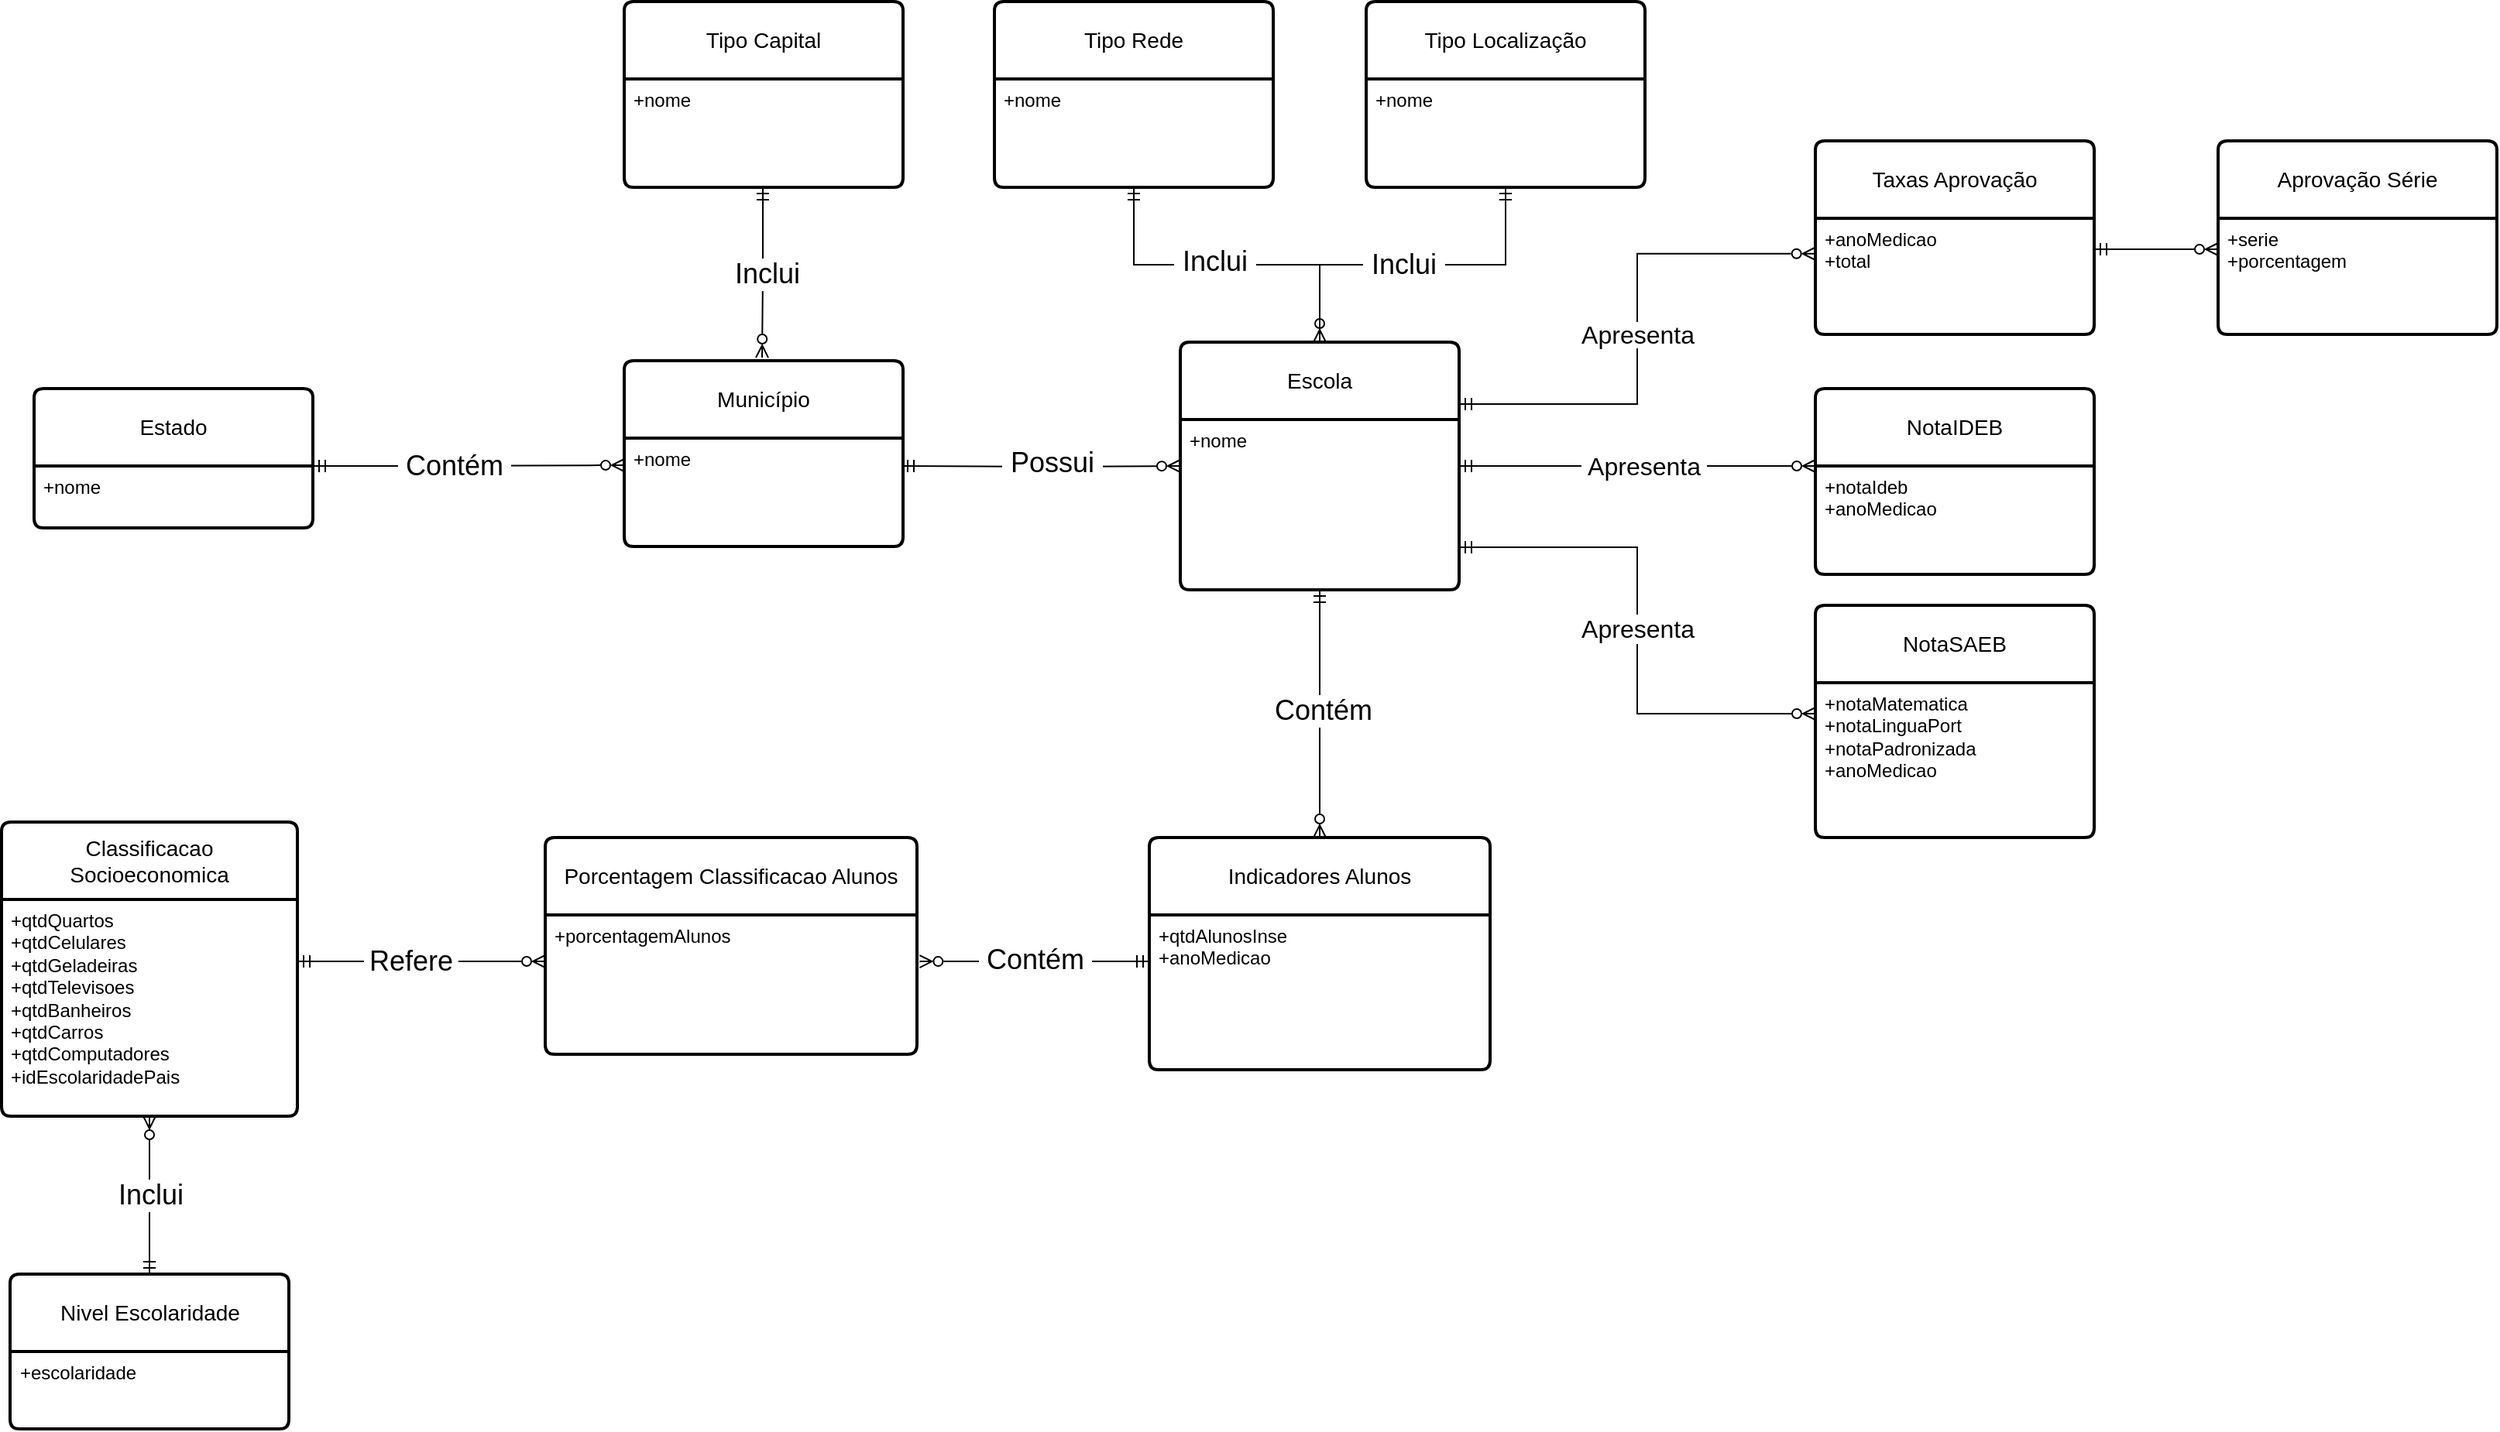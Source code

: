 <mxfile version="27.1.4">
  <diagram id="R2lEEEUBdFMjLlhIrx00" name="Page-1">
    <mxGraphModel grid="1" page="1" gridSize="10" guides="1" tooltips="1" connect="1" arrows="1" fold="1" pageScale="1" pageWidth="850" pageHeight="1100" math="0" shadow="0" extFonts="Permanent Marker^https://fonts.googleapis.com/css?family=Permanent+Marker">
      <root>
        <mxCell id="0" />
        <mxCell id="1" parent="0" />
        <mxCell id="bp-_i-nZnpSGkfUgX30I-4" style="edgeStyle=orthogonalEdgeStyle;rounded=0;orthogonalLoop=1;jettySize=auto;html=1;endArrow=ERmandOne;endFill=0;startArrow=ERzeroToMany;startFill=0;" edge="1" parent="1">
          <mxGeometry relative="1" as="geometry">
            <mxPoint x="600" y="140" as="sourcePoint" />
            <mxPoint x="600.5" y="30" as="targetPoint" />
          </mxGeometry>
        </mxCell>
        <mxCell id="bp-_i-nZnpSGkfUgX30I-5" value="&lt;font style=&quot;font-size: 18px;&quot;&gt;Inclui&lt;/font&gt;" style="edgeLabel;html=1;align=center;verticalAlign=middle;resizable=0;points=[];" connectable="0" vertex="1" parent="bp-_i-nZnpSGkfUgX30I-4">
          <mxGeometry x="-0.132" y="-1" relative="1" as="geometry">
            <mxPoint x="1" y="-6" as="offset" />
          </mxGeometry>
        </mxCell>
        <mxCell id="_K7Lu5_fgnSbYeF6RcqC-18" value="Estado" style="swimlane;childLayout=stackLayout;horizontal=1;startSize=50;horizontalStack=0;rounded=1;fontSize=14;fontStyle=0;strokeWidth=2;resizeParent=0;resizeLast=1;shadow=0;dashed=0;align=center;arcSize=4;whiteSpace=wrap;html=1;" vertex="1" parent="1">
          <mxGeometry x="130" y="160" width="180" height="90" as="geometry" />
        </mxCell>
        <mxCell id="_K7Lu5_fgnSbYeF6RcqC-19" value="&lt;div&gt;+nome&lt;/div&gt;" style="align=left;strokeColor=none;fillColor=none;spacingLeft=4;spacingRight=4;fontSize=12;verticalAlign=top;resizable=0;rotatable=0;part=1;html=1;whiteSpace=wrap;" vertex="1" parent="_K7Lu5_fgnSbYeF6RcqC-18">
          <mxGeometry y="50" width="180" height="40" as="geometry" />
        </mxCell>
        <mxCell id="_K7Lu5_fgnSbYeF6RcqC-20" value="Município" style="swimlane;childLayout=stackLayout;horizontal=1;startSize=50;horizontalStack=0;rounded=1;fontSize=14;fontStyle=0;strokeWidth=2;resizeParent=0;resizeLast=1;shadow=0;dashed=0;align=center;arcSize=4;whiteSpace=wrap;html=1;" vertex="1" parent="1">
          <mxGeometry x="511" y="142" width="180" height="120" as="geometry">
            <mxRectangle x="510" y="130" width="100" height="50" as="alternateBounds" />
          </mxGeometry>
        </mxCell>
        <mxCell id="_K7Lu5_fgnSbYeF6RcqC-21" value="&lt;div&gt;&lt;div&gt;+nome&lt;/div&gt;&lt;/div&gt;&lt;div&gt;&lt;br&gt;&lt;/div&gt;" style="align=left;strokeColor=none;fillColor=none;spacingLeft=4;spacingRight=4;fontSize=12;verticalAlign=top;resizable=0;rotatable=0;part=1;html=1;whiteSpace=wrap;" vertex="1" parent="_K7Lu5_fgnSbYeF6RcqC-20">
          <mxGeometry y="50" width="180" height="70" as="geometry" />
        </mxCell>
        <mxCell id="d9zty1aXlyZeRV89UqdJ-1" style="edgeStyle=orthogonalEdgeStyle;rounded=0;orthogonalLoop=1;jettySize=auto;html=1;exitX=0.5;exitY=0;exitDx=0;exitDy=0;entryX=0.5;entryY=1;entryDx=0;entryDy=0;endArrow=ERmandOne;endFill=0;startArrow=ERzeroToMany;startFill=0;" edge="1" parent="1" source="_K7Lu5_fgnSbYeF6RcqC-22" target="d9zty1aXlyZeRV89UqdJ-3">
          <mxGeometry relative="1" as="geometry">
            <mxPoint x="840" y="40" as="targetPoint" />
          </mxGeometry>
        </mxCell>
        <mxCell id="d9zty1aXlyZeRV89UqdJ-7" value="&lt;font style=&quot;font-size: 18px;&quot;&gt;&amp;nbsp;Inclui&amp;nbsp;&lt;/font&gt;" style="edgeLabel;html=1;align=center;verticalAlign=middle;resizable=0;points=[];" connectable="0" vertex="1" parent="d9zty1aXlyZeRV89UqdJ-1">
          <mxGeometry x="0.077" y="-2" relative="1" as="geometry">
            <mxPoint as="offset" />
          </mxGeometry>
        </mxCell>
        <mxCell id="d9zty1aXlyZeRV89UqdJ-6" style="edgeStyle=orthogonalEdgeStyle;rounded=0;orthogonalLoop=1;jettySize=auto;html=1;exitX=0.5;exitY=0;exitDx=0;exitDy=0;entryX=0.5;entryY=1;entryDx=0;entryDy=0;endArrow=ERmandOne;endFill=0;" edge="1" parent="1" source="_K7Lu5_fgnSbYeF6RcqC-22" target="d9zty1aXlyZeRV89UqdJ-5">
          <mxGeometry relative="1" as="geometry" />
        </mxCell>
        <mxCell id="d9zty1aXlyZeRV89UqdJ-8" value="&lt;font style=&quot;font-size: 18px;&quot;&gt;&amp;nbsp;Inclui&amp;nbsp;&lt;/font&gt;" style="edgeLabel;html=1;align=center;verticalAlign=middle;resizable=0;points=[];" connectable="0" vertex="1" parent="d9zty1aXlyZeRV89UqdJ-6">
          <mxGeometry x="-0.053" relative="1" as="geometry">
            <mxPoint as="offset" />
          </mxGeometry>
        </mxCell>
        <mxCell id="_K7Lu5_fgnSbYeF6RcqC-22" value="Escola" style="swimlane;childLayout=stackLayout;horizontal=1;startSize=50;horizontalStack=0;rounded=1;fontSize=14;fontStyle=0;strokeWidth=2;resizeParent=0;resizeLast=1;shadow=0;dashed=0;align=center;arcSize=4;whiteSpace=wrap;html=1;" vertex="1" parent="1">
          <mxGeometry x="870" y="130" width="180" height="160" as="geometry" />
        </mxCell>
        <mxCell id="_K7Lu5_fgnSbYeF6RcqC-23" value="&lt;div&gt;&lt;span style=&quot;background-color: transparent; color: light-dark(rgb(0, 0, 0), rgb(255, 255, 255));&quot;&gt;+nome&lt;/span&gt;&lt;/div&gt;" style="align=left;strokeColor=none;fillColor=none;spacingLeft=4;spacingRight=4;fontSize=12;verticalAlign=top;resizable=0;rotatable=0;part=1;html=1;whiteSpace=wrap;" vertex="1" parent="_K7Lu5_fgnSbYeF6RcqC-22">
          <mxGeometry y="50" width="180" height="110" as="geometry" />
        </mxCell>
        <mxCell id="_K7Lu5_fgnSbYeF6RcqC-24" value="Classificacao Socioeconomica" style="swimlane;childLayout=stackLayout;horizontal=1;startSize=50;horizontalStack=0;rounded=1;fontSize=14;fontStyle=0;strokeWidth=2;resizeParent=0;resizeLast=1;shadow=0;dashed=0;align=center;arcSize=4;whiteSpace=wrap;html=1;" vertex="1" parent="1">
          <mxGeometry x="109" y="440" width="191" height="190" as="geometry" />
        </mxCell>
        <mxCell id="_K7Lu5_fgnSbYeF6RcqC-25" value="&lt;div&gt;&lt;span style=&quot;background-color: transparent; color: light-dark(rgb(0, 0, 0), rgb(255, 255, 255));&quot;&gt;+qtdQuartos&lt;/span&gt;&lt;/div&gt;&lt;div&gt;+qtdCelulares&lt;/div&gt;&lt;div&gt;&lt;span style=&quot;background-color: transparent; color: light-dark(rgb(0, 0, 0), rgb(255, 255, 255));&quot;&gt;+qtdGeladeiras&lt;/span&gt;&lt;/div&gt;&lt;div&gt;+qtdTelevisoes&lt;/div&gt;&lt;div&gt;&lt;div&gt;&lt;span style=&quot;background-color: transparent; color: light-dark(rgb(0, 0, 0), rgb(255, 255, 255));&quot;&gt;+qtdBanheiros&lt;/span&gt;&lt;/div&gt;&lt;/div&gt;&lt;div&gt;&lt;span style=&quot;background-color: transparent; color: light-dark(rgb(0, 0, 0), rgb(255, 255, 255));&quot;&gt;+qtdCarros&lt;/span&gt;&lt;/div&gt;&lt;div&gt;+qtdComputadores&lt;/div&gt;&lt;div&gt;&lt;div&gt;+idEscolaridadePais&lt;/div&gt;&lt;/div&gt;&lt;div&gt;&lt;br&gt;&lt;/div&gt;" style="align=left;strokeColor=none;fillColor=none;spacingLeft=4;spacingRight=4;fontSize=12;verticalAlign=top;resizable=0;rotatable=0;part=1;html=1;whiteSpace=wrap;" vertex="1" parent="_K7Lu5_fgnSbYeF6RcqC-24">
          <mxGeometry y="50" width="191" height="140" as="geometry" />
        </mxCell>
        <mxCell id="vZmYM2gl9rFCmFoGzBrW-1" value="NotaSAEB" style="swimlane;childLayout=stackLayout;horizontal=1;startSize=50;horizontalStack=0;rounded=1;fontSize=14;fontStyle=0;strokeWidth=2;resizeParent=0;resizeLast=1;shadow=0;dashed=0;align=center;arcSize=4;whiteSpace=wrap;html=1;" vertex="1" parent="1">
          <mxGeometry x="1280" y="300" width="180" height="150" as="geometry" />
        </mxCell>
        <mxCell id="vZmYM2gl9rFCmFoGzBrW-2" value="&lt;div&gt;&lt;div&gt;&lt;span style=&quot;background-color: transparent; color: light-dark(rgb(0, 0, 0), rgb(255, 255, 255));&quot;&gt;+notaMatematica&lt;/span&gt;&lt;/div&gt;&lt;div&gt;+notaLinguaPort&lt;/div&gt;&lt;div&gt;+notaPadronizada&lt;/div&gt;&lt;div&gt;+anoMedicao&lt;/div&gt;&lt;/div&gt;" style="align=left;strokeColor=none;fillColor=none;spacingLeft=4;spacingRight=4;fontSize=12;verticalAlign=top;resizable=0;rotatable=0;part=1;html=1;whiteSpace=wrap;" vertex="1" parent="vZmYM2gl9rFCmFoGzBrW-1">
          <mxGeometry y="50" width="180" height="100" as="geometry" />
        </mxCell>
        <mxCell id="vZmYM2gl9rFCmFoGzBrW-3" value="NotaIDEB" style="swimlane;childLayout=stackLayout;horizontal=1;startSize=50;horizontalStack=0;rounded=1;fontSize=14;fontStyle=0;strokeWidth=2;resizeParent=0;resizeLast=1;shadow=0;dashed=0;align=center;arcSize=4;whiteSpace=wrap;html=1;" vertex="1" parent="1">
          <mxGeometry x="1280" y="160" width="180" height="120" as="geometry" />
        </mxCell>
        <mxCell id="vZmYM2gl9rFCmFoGzBrW-4" value="&lt;div&gt;&lt;span style=&quot;background-color: transparent; color: light-dark(rgb(0, 0, 0), rgb(255, 255, 255));&quot;&gt;+notaIdeb&lt;/span&gt;&lt;div&gt;&lt;div&gt;&lt;span style=&quot;background-color: transparent; color: light-dark(rgb(0, 0, 0), rgb(255, 255, 255));&quot;&gt;+anoMedicao&lt;/span&gt;&lt;/div&gt;&lt;/div&gt;&lt;/div&gt;" style="align=left;strokeColor=none;fillColor=none;spacingLeft=4;spacingRight=4;fontSize=12;verticalAlign=top;resizable=0;rotatable=0;part=1;html=1;whiteSpace=wrap;" vertex="1" parent="vZmYM2gl9rFCmFoGzBrW-3">
          <mxGeometry y="50" width="180" height="70" as="geometry" />
        </mxCell>
        <mxCell id="vZmYM2gl9rFCmFoGzBrW-5" value="Taxas Aprovação" style="swimlane;childLayout=stackLayout;horizontal=1;startSize=50;horizontalStack=0;rounded=1;fontSize=14;fontStyle=0;strokeWidth=2;resizeParent=0;resizeLast=1;shadow=0;dashed=0;align=center;arcSize=4;whiteSpace=wrap;html=1;" vertex="1" parent="1">
          <mxGeometry x="1280" width="180" height="125" as="geometry" />
        </mxCell>
        <mxCell id="vZmYM2gl9rFCmFoGzBrW-6" value="&lt;div&gt;&lt;div&gt;&lt;div&gt;&lt;span style=&quot;background-color: transparent; color: light-dark(rgb(0, 0, 0), rgb(255, 255, 255));&quot;&gt;+anoMedicao&lt;/span&gt;&lt;/div&gt;&lt;/div&gt;&lt;/div&gt;&lt;div&gt;&lt;span style=&quot;background-color: transparent; color: light-dark(rgb(0, 0, 0), rgb(255, 255, 255));&quot;&gt;+total&lt;/span&gt;&lt;/div&gt;" style="align=left;strokeColor=none;fillColor=none;spacingLeft=4;spacingRight=4;fontSize=12;verticalAlign=top;resizable=0;rotatable=0;part=1;html=1;whiteSpace=wrap;" vertex="1" parent="vZmYM2gl9rFCmFoGzBrW-5">
          <mxGeometry y="50" width="180" height="75" as="geometry" />
        </mxCell>
        <mxCell id="vZmYM2gl9rFCmFoGzBrW-7" value="Nivel Escolaridade" style="swimlane;childLayout=stackLayout;horizontal=1;startSize=50;horizontalStack=0;rounded=1;fontSize=14;fontStyle=0;strokeWidth=2;resizeParent=0;resizeLast=1;shadow=0;dashed=0;align=center;arcSize=4;whiteSpace=wrap;html=1;" vertex="1" parent="1">
          <mxGeometry x="114.5" y="732" width="180" height="100" as="geometry" />
        </mxCell>
        <mxCell id="vZmYM2gl9rFCmFoGzBrW-8" value="&lt;div&gt;&lt;span style=&quot;background-color: transparent; color: light-dark(rgb(0, 0, 0), rgb(255, 255, 255));&quot;&gt;+escolaridade&lt;/span&gt;&lt;/div&gt;" style="align=left;strokeColor=none;fillColor=none;spacingLeft=4;spacingRight=4;fontSize=12;verticalAlign=top;resizable=0;rotatable=0;part=1;html=1;whiteSpace=wrap;" vertex="1" parent="vZmYM2gl9rFCmFoGzBrW-7">
          <mxGeometry y="50" width="180" height="50" as="geometry" />
        </mxCell>
        <mxCell id="bcHV9fjEORENjAKYMDBM-1" style="edgeStyle=orthogonalEdgeStyle;rounded=0;orthogonalLoop=1;jettySize=auto;html=1;entryX=0;entryY=0.25;entryDx=0;entryDy=0;endArrow=ERzeroToMany;endFill=0;startArrow=ERmandOne;startFill=0;" edge="1" parent="1" source="_K7Lu5_fgnSbYeF6RcqC-19" target="_K7Lu5_fgnSbYeF6RcqC-21">
          <mxGeometry relative="1" as="geometry">
            <Array as="points">
              <mxPoint x="360" y="210" />
              <mxPoint x="360" y="210" />
            </Array>
          </mxGeometry>
        </mxCell>
        <mxCell id="M1kJ2RKUKYVJJ8QImk8B-1" value="&lt;span style=&quot;font-size: 18px;&quot;&gt;&amp;nbsp;Contém&amp;nbsp;&lt;/span&gt;" style="edgeLabel;html=1;align=center;verticalAlign=middle;resizable=0;points=[];" vertex="1" connectable="0" parent="bcHV9fjEORENjAKYMDBM-1">
          <mxGeometry x="-0.25" y="1" relative="1" as="geometry">
            <mxPoint x="15" y="1" as="offset" />
          </mxGeometry>
        </mxCell>
        <mxCell id="bcHV9fjEORENjAKYMDBM-2" style="edgeStyle=orthogonalEdgeStyle;rounded=0;orthogonalLoop=1;jettySize=auto;html=1;entryX=0;entryY=0.5;entryDx=0;entryDy=0;endArrow=ERzeroToMany;endFill=0;startArrow=ERmandOne;startFill=0;" edge="1" parent="1" target="_K7Lu5_fgnSbYeF6RcqC-22">
          <mxGeometry relative="1" as="geometry">
            <mxPoint x="690.0" y="210.0" as="sourcePoint" />
            <mxPoint x="850.0" y="210.0" as="targetPoint" />
          </mxGeometry>
        </mxCell>
        <mxCell id="M1kJ2RKUKYVJJ8QImk8B-2" value="&lt;font style=&quot;font-size: 18px;&quot;&gt;&amp;nbsp;Possui&amp;nbsp;&lt;/font&gt;" style="edgeLabel;html=1;align=center;verticalAlign=middle;resizable=0;points=[];" vertex="1" connectable="0" parent="bcHV9fjEORENjAKYMDBM-2">
          <mxGeometry x="0.079" y="2" relative="1" as="geometry">
            <mxPoint as="offset" />
          </mxGeometry>
        </mxCell>
        <mxCell id="bcHV9fjEORENjAKYMDBM-4" value="Indicadores Alunos" style="swimlane;childLayout=stackLayout;horizontal=1;startSize=50;horizontalStack=0;rounded=1;fontSize=14;fontStyle=0;strokeWidth=2;resizeParent=0;resizeLast=1;shadow=0;dashed=0;align=center;arcSize=4;whiteSpace=wrap;html=1;" vertex="1" parent="1">
          <mxGeometry x="850" y="450" width="220" height="150" as="geometry" />
        </mxCell>
        <mxCell id="bcHV9fjEORENjAKYMDBM-5" value="&lt;div&gt;&lt;div&gt;&lt;div&gt;+qtdAlunosInse&lt;/div&gt;&lt;/div&gt;&lt;div&gt;+anoMedicao&lt;/div&gt;&lt;/div&gt;" style="align=left;strokeColor=none;fillColor=none;spacingLeft=4;spacingRight=4;fontSize=12;verticalAlign=top;resizable=0;rotatable=0;part=1;html=1;whiteSpace=wrap;" vertex="1" parent="bcHV9fjEORENjAKYMDBM-4">
          <mxGeometry y="50" width="220" height="100" as="geometry" />
        </mxCell>
        <mxCell id="M1kJ2RKUKYVJJ8QImk8B-3" style="edgeStyle=orthogonalEdgeStyle;rounded=0;orthogonalLoop=1;jettySize=auto;html=1;entryX=0.5;entryY=0;entryDx=0;entryDy=0;endArrow=ERzeroToMany;endFill=0;startArrow=ERmandOne;startFill=0;exitX=0.5;exitY=1;exitDx=0;exitDy=0;" edge="1" parent="1" source="_K7Lu5_fgnSbYeF6RcqC-23" target="bcHV9fjEORENjAKYMDBM-4">
          <mxGeometry relative="1" as="geometry">
            <mxPoint x="960" y="400" as="sourcePoint" />
            <Array as="points" />
          </mxGeometry>
        </mxCell>
        <mxCell id="M1kJ2RKUKYVJJ8QImk8B-43" value="Text" style="edgeLabel;html=1;align=center;verticalAlign=middle;resizable=0;points=[];" vertex="1" connectable="0" parent="M1kJ2RKUKYVJJ8QImk8B-3">
          <mxGeometry x="-0.027" y="2" relative="1" as="geometry">
            <mxPoint as="offset" />
          </mxGeometry>
        </mxCell>
        <mxCell id="M1kJ2RKUKYVJJ8QImk8B-44" value="&lt;font style=&quot;font-size: 18px;&quot;&gt;Contém&lt;/font&gt;" style="edgeLabel;html=1;align=center;verticalAlign=middle;resizable=0;points=[];" vertex="1" connectable="0" parent="M1kJ2RKUKYVJJ8QImk8B-3">
          <mxGeometry x="-0.027" y="2" relative="1" as="geometry">
            <mxPoint as="offset" />
          </mxGeometry>
        </mxCell>
        <mxCell id="Gy-nNBS9HgDsBIhfv153-1" value="Porcentagem Classificacao Alunos" style="swimlane;childLayout=stackLayout;horizontal=1;startSize=50;horizontalStack=0;rounded=1;fontSize=14;fontStyle=0;strokeWidth=2;resizeParent=0;resizeLast=1;shadow=0;dashed=0;align=center;arcSize=4;whiteSpace=wrap;html=1;" vertex="1" parent="1">
          <mxGeometry x="460" y="450" width="240" height="140" as="geometry" />
        </mxCell>
        <mxCell id="Gy-nNBS9HgDsBIhfv153-2" value="&lt;div&gt;&lt;span style=&quot;background-color: transparent; color: light-dark(rgb(0, 0, 0), rgb(255, 255, 255));&quot;&gt;+porcentagemAlunos&lt;/span&gt;&lt;/div&gt;" style="align=left;strokeColor=none;fillColor=none;spacingLeft=4;spacingRight=4;fontSize=12;verticalAlign=top;resizable=0;rotatable=0;part=1;html=1;whiteSpace=wrap;" vertex="1" parent="Gy-nNBS9HgDsBIhfv153-1">
          <mxGeometry y="50" width="240" height="90" as="geometry" />
        </mxCell>
        <mxCell id="Gy-nNBS9HgDsBIhfv153-3" style="edgeStyle=orthogonalEdgeStyle;rounded=0;orthogonalLoop=1;jettySize=auto;html=1;entryX=1.007;entryY=0.334;entryDx=0;entryDy=0;entryPerimeter=0;endArrow=ERzeroToMany;endFill=0;startArrow=ERmandOne;startFill=0;" edge="1" parent="1" source="bcHV9fjEORENjAKYMDBM-5" target="Gy-nNBS9HgDsBIhfv153-2">
          <mxGeometry relative="1" as="geometry">
            <Array as="points">
              <mxPoint x="810" y="530" />
              <mxPoint x="810" y="530" />
            </Array>
          </mxGeometry>
        </mxCell>
        <mxCell id="M1kJ2RKUKYVJJ8QImk8B-29" value="&lt;font style=&quot;font-size: 18px;&quot;&gt;&amp;nbsp;Contém&amp;nbsp;&lt;/font&gt;" style="edgeLabel;html=1;align=center;verticalAlign=middle;resizable=0;points=[];" vertex="1" connectable="0" parent="Gy-nNBS9HgDsBIhfv153-3">
          <mxGeometry x="0.004" y="-1" relative="1" as="geometry">
            <mxPoint as="offset" />
          </mxGeometry>
        </mxCell>
        <mxCell id="Gy-nNBS9HgDsBIhfv153-4" style="edgeStyle=orthogonalEdgeStyle;rounded=0;orthogonalLoop=1;jettySize=auto;html=1;endArrow=ERmandOne;endFill=0;startArrow=ERzeroToMany;startFill=0;" edge="1" parent="1" source="Gy-nNBS9HgDsBIhfv153-2" target="_K7Lu5_fgnSbYeF6RcqC-25">
          <mxGeometry relative="1" as="geometry">
            <Array as="points">
              <mxPoint x="380" y="530" />
              <mxPoint x="380" y="530" />
            </Array>
          </mxGeometry>
        </mxCell>
        <mxCell id="M1kJ2RKUKYVJJ8QImk8B-33" value="&amp;nbsp;&lt;font style=&quot;font-size: 18px;&quot;&gt;Refere&lt;/font&gt;&amp;nbsp;" style="edgeLabel;html=1;align=center;verticalAlign=middle;resizable=0;points=[];" vertex="1" connectable="0" parent="Gy-nNBS9HgDsBIhfv153-4">
          <mxGeometry x="0.16" relative="1" as="geometry">
            <mxPoint x="6" as="offset" />
          </mxGeometry>
        </mxCell>
        <mxCell id="M1kJ2RKUKYVJJ8QImk8B-10" style="edgeStyle=orthogonalEdgeStyle;rounded=0;orthogonalLoop=1;jettySize=auto;html=1;exitX=0.5;exitY=1;exitDx=0;exitDy=0;endArrow=ERmandOne;endFill=0;startArrow=ERzeroToMany;startFill=0;" edge="1" parent="1" source="_K7Lu5_fgnSbYeF6RcqC-25" target="vZmYM2gl9rFCmFoGzBrW-7">
          <mxGeometry relative="1" as="geometry" />
        </mxCell>
        <mxCell id="M1kJ2RKUKYVJJ8QImk8B-35" value="&lt;font style=&quot;font-size: 18px;&quot;&gt;Inclui&lt;/font&gt;" style="edgeLabel;html=1;align=center;verticalAlign=middle;resizable=0;points=[];" vertex="1" connectable="0" parent="M1kJ2RKUKYVJJ8QImk8B-10">
          <mxGeometry x="-0.132" y="-1" relative="1" as="geometry">
            <mxPoint x="1" y="6" as="offset" />
          </mxGeometry>
        </mxCell>
        <mxCell id="M1kJ2RKUKYVJJ8QImk8B-13" style="edgeStyle=orthogonalEdgeStyle;rounded=0;orthogonalLoop=1;jettySize=auto;html=1;endArrow=ERzeroToMany;endFill=0;startArrow=ERmandOne;startFill=0;" edge="1" parent="1">
          <mxGeometry relative="1" as="geometry">
            <mxPoint x="1280" y="210" as="targetPoint" />
            <Array as="points">
              <mxPoint x="1050" y="210" />
              <mxPoint x="1280" y="210" />
            </Array>
            <mxPoint x="1050" y="210" as="sourcePoint" />
          </mxGeometry>
        </mxCell>
        <mxCell id="M1kJ2RKUKYVJJ8QImk8B-41" value="&lt;font style=&quot;font-size: 16px;&quot;&gt;&amp;nbsp;Apresenta&amp;nbsp;&lt;/font&gt;" style="edgeLabel;html=1;align=center;verticalAlign=middle;resizable=0;points=[];" vertex="1" connectable="0" parent="M1kJ2RKUKYVJJ8QImk8B-13">
          <mxGeometry x="-0.376" y="1" relative="1" as="geometry">
            <mxPoint x="47" y="1" as="offset" />
          </mxGeometry>
        </mxCell>
        <mxCell id="M1kJ2RKUKYVJJ8QImk8B-15" style="edgeStyle=orthogonalEdgeStyle;rounded=0;orthogonalLoop=1;jettySize=auto;html=1;exitX=1;exitY=0.75;exitDx=0;exitDy=0;startArrow=ERmandOne;startFill=0;endArrow=ERzeroToMany;endFill=0;" edge="1" parent="1" source="_K7Lu5_fgnSbYeF6RcqC-23">
          <mxGeometry relative="1" as="geometry">
            <Array as="points">
              <mxPoint x="1165" y="262" />
              <mxPoint x="1165" y="370" />
              <mxPoint x="1280" y="370" />
            </Array>
            <mxPoint x="1280" y="370" as="targetPoint" />
          </mxGeometry>
        </mxCell>
        <mxCell id="M1kJ2RKUKYVJJ8QImk8B-42" value="&lt;font style=&quot;font-size: 16px;&quot;&gt;&amp;nbsp;Apresenta&amp;nbsp;&lt;/font&gt;" style="edgeLabel;html=1;align=center;verticalAlign=middle;resizable=0;points=[];" vertex="1" connectable="0" parent="M1kJ2RKUKYVJJ8QImk8B-15">
          <mxGeometry x="-0.687" y="-1" relative="1" as="geometry">
            <mxPoint x="62" y="51" as="offset" />
          </mxGeometry>
        </mxCell>
        <mxCell id="qfRCEOP6cKRhzFYI1MqN-2" style="edgeStyle=orthogonalEdgeStyle;rounded=0;orthogonalLoop=1;jettySize=auto;html=1;exitX=1;exitY=0.25;exitDx=0;exitDy=0;entryX=-0.001;entryY=0.305;entryDx=0;entryDy=0;entryPerimeter=0;startArrow=ERmandOne;startFill=0;endArrow=ERzeroToMany;endFill=0;" edge="1" parent="1" source="_K7Lu5_fgnSbYeF6RcqC-22" target="vZmYM2gl9rFCmFoGzBrW-6">
          <mxGeometry relative="1" as="geometry" />
        </mxCell>
        <mxCell id="qfRCEOP6cKRhzFYI1MqN-3" value="&lt;span style=&quot;font-size: 16px; background-color: rgb(255, 255, 255);&quot;&gt;&amp;nbsp;Apresenta&amp;nbsp;&lt;/span&gt;" style="text;html=1;align=center;verticalAlign=middle;resizable=0;points=[];autosize=1;strokeColor=none;fillColor=none;" vertex="1" parent="1">
          <mxGeometry x="1110" y="110" width="110" height="30" as="geometry" />
        </mxCell>
        <mxCell id="qfRCEOP6cKRhzFYI1MqN-5" value="Aprovação Série" style="swimlane;childLayout=stackLayout;horizontal=1;startSize=50;horizontalStack=0;rounded=1;fontSize=14;fontStyle=0;strokeWidth=2;resizeParent=0;resizeLast=1;shadow=0;dashed=0;align=center;arcSize=4;whiteSpace=wrap;html=1;" vertex="1" parent="1">
          <mxGeometry x="1540" width="180" height="125" as="geometry" />
        </mxCell>
        <mxCell id="qfRCEOP6cKRhzFYI1MqN-6" value="&lt;div&gt;+serie&lt;br&gt;&lt;div&gt;&lt;div&gt;&lt;div&gt;&lt;span style=&quot;background-color: transparent; color: light-dark(rgb(0, 0, 0), rgb(255, 255, 255));&quot;&gt;+porcentagem&lt;/span&gt;&lt;/div&gt;&lt;/div&gt;&lt;/div&gt;&lt;/div&gt;" style="align=left;strokeColor=none;fillColor=none;spacingLeft=4;spacingRight=4;fontSize=12;verticalAlign=top;resizable=0;rotatable=0;part=1;html=1;whiteSpace=wrap;" vertex="1" parent="qfRCEOP6cKRhzFYI1MqN-5">
          <mxGeometry y="50" width="180" height="75" as="geometry" />
        </mxCell>
        <mxCell id="qfRCEOP6cKRhzFYI1MqN-7" style="edgeStyle=orthogonalEdgeStyle;rounded=0;orthogonalLoop=1;jettySize=auto;html=1;endArrow=ERzeroToMany;endFill=0;startArrow=ERmandOne;startFill=0;" edge="1" parent="1" source="vZmYM2gl9rFCmFoGzBrW-6">
          <mxGeometry relative="1" as="geometry">
            <mxPoint x="1540" y="70" as="targetPoint" />
            <Array as="points">
              <mxPoint x="1540" y="70" />
            </Array>
          </mxGeometry>
        </mxCell>
        <mxCell id="bp-_i-nZnpSGkfUgX30I-1" value="Tipo Capital" style="swimlane;childLayout=stackLayout;horizontal=1;startSize=50;horizontalStack=0;rounded=1;fontSize=14;fontStyle=0;strokeWidth=2;resizeParent=0;resizeLast=1;shadow=0;dashed=0;align=center;arcSize=4;whiteSpace=wrap;html=1;" vertex="1" parent="1">
          <mxGeometry x="511" y="-90" width="180" height="120" as="geometry">
            <mxRectangle x="510" y="130" width="100" height="50" as="alternateBounds" />
          </mxGeometry>
        </mxCell>
        <mxCell id="bp-_i-nZnpSGkfUgX30I-2" value="&lt;div&gt;&lt;div&gt;+nome&lt;/div&gt;&lt;/div&gt;" style="align=left;strokeColor=none;fillColor=none;spacingLeft=4;spacingRight=4;fontSize=12;verticalAlign=top;resizable=0;rotatable=0;part=1;html=1;whiteSpace=wrap;" vertex="1" parent="bp-_i-nZnpSGkfUgX30I-1">
          <mxGeometry y="50" width="180" height="70" as="geometry" />
        </mxCell>
        <mxCell id="d9zty1aXlyZeRV89UqdJ-2" value="Tipo Rede" style="swimlane;childLayout=stackLayout;horizontal=1;startSize=50;horizontalStack=0;rounded=1;fontSize=14;fontStyle=0;strokeWidth=2;resizeParent=0;resizeLast=1;shadow=0;dashed=0;align=center;arcSize=4;whiteSpace=wrap;html=1;" vertex="1" parent="1">
          <mxGeometry x="750" y="-90" width="180" height="120" as="geometry">
            <mxRectangle x="510" y="130" width="100" height="50" as="alternateBounds" />
          </mxGeometry>
        </mxCell>
        <mxCell id="d9zty1aXlyZeRV89UqdJ-3" value="&lt;div&gt;&lt;div&gt;+nome&lt;/div&gt;&lt;/div&gt;" style="align=left;strokeColor=none;fillColor=none;spacingLeft=4;spacingRight=4;fontSize=12;verticalAlign=top;resizable=0;rotatable=0;part=1;html=1;whiteSpace=wrap;" vertex="1" parent="d9zty1aXlyZeRV89UqdJ-2">
          <mxGeometry y="50" width="180" height="70" as="geometry" />
        </mxCell>
        <mxCell id="d9zty1aXlyZeRV89UqdJ-4" value="Tipo Localização" style="swimlane;childLayout=stackLayout;horizontal=1;startSize=50;horizontalStack=0;rounded=1;fontSize=14;fontStyle=0;strokeWidth=2;resizeParent=0;resizeLast=1;shadow=0;dashed=0;align=center;arcSize=4;whiteSpace=wrap;html=1;" vertex="1" parent="1">
          <mxGeometry x="990" y="-90" width="180" height="120" as="geometry">
            <mxRectangle x="510" y="130" width="100" height="50" as="alternateBounds" />
          </mxGeometry>
        </mxCell>
        <mxCell id="d9zty1aXlyZeRV89UqdJ-5" value="&lt;div&gt;&lt;div&gt;+nome&lt;/div&gt;&lt;/div&gt;" style="align=left;strokeColor=none;fillColor=none;spacingLeft=4;spacingRight=4;fontSize=12;verticalAlign=top;resizable=0;rotatable=0;part=1;html=1;whiteSpace=wrap;" vertex="1" parent="d9zty1aXlyZeRV89UqdJ-4">
          <mxGeometry y="50" width="180" height="70" as="geometry" />
        </mxCell>
      </root>
    </mxGraphModel>
  </diagram>
</mxfile>
